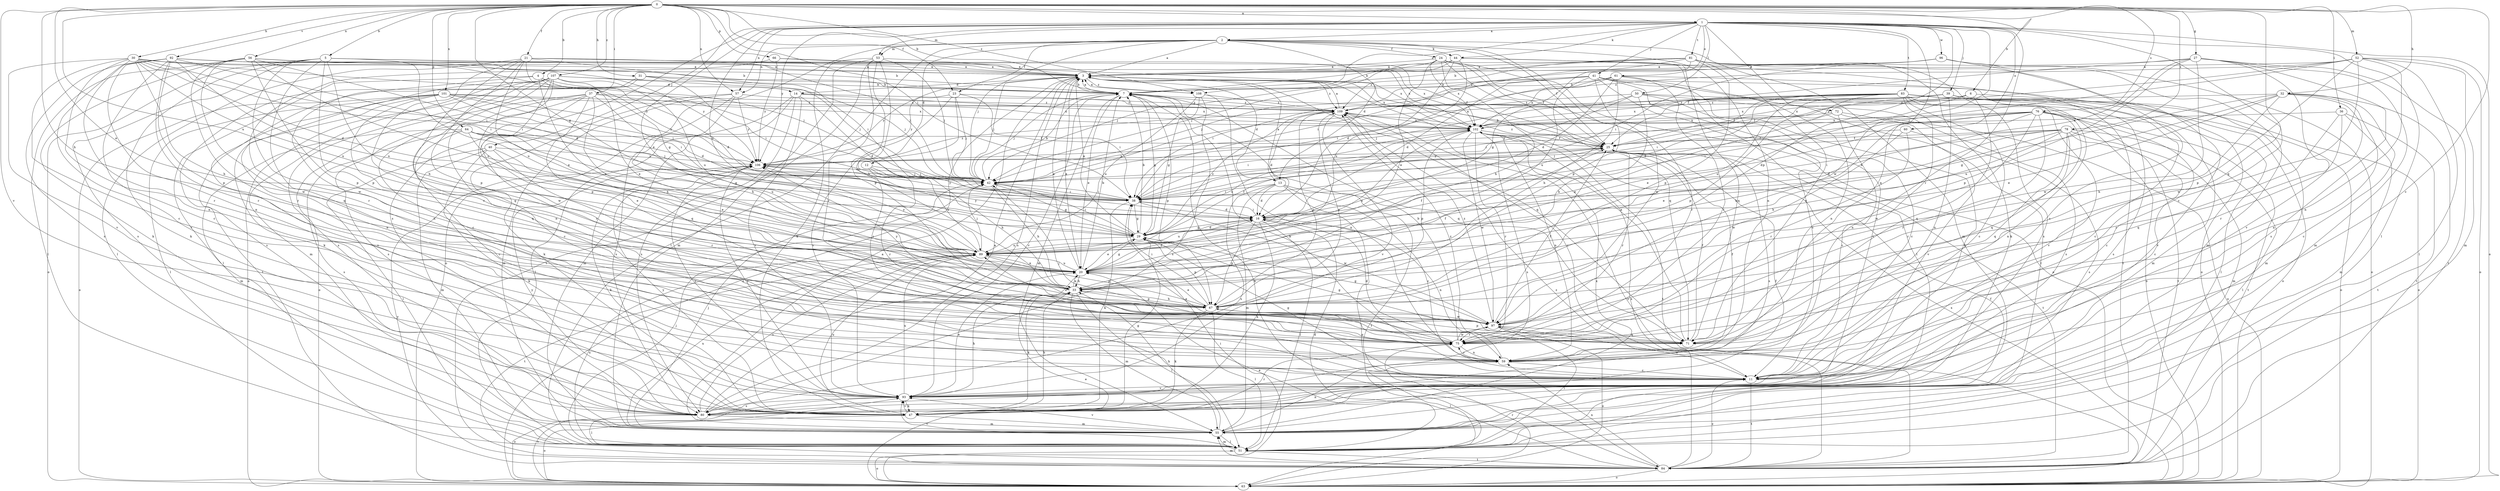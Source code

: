 strict digraph  {
0;
1;
2;
3;
4;
5;
6;
7;
11;
12;
13;
14;
16;
20;
21;
23;
24;
25;
27;
29;
30;
31;
32;
33;
36;
37;
38;
39;
40;
41;
42;
44;
47;
50;
51;
52;
53;
55;
56;
57;
59;
60;
61;
63;
64;
66;
67;
71;
72;
75;
76;
78;
80;
81;
83;
84;
89;
92;
93;
96;
97;
101;
102;
106;
107;
108;
109;
0 -> 1  [label=a];
0 -> 4  [label=b];
0 -> 5  [label=b];
0 -> 6  [label=b];
0 -> 7  [label=b];
0 -> 11  [label=c];
0 -> 20  [label=e];
0 -> 21  [label=f];
0 -> 23  [label=f];
0 -> 27  [label=g];
0 -> 29  [label=g];
0 -> 30  [label=h];
0 -> 31  [label=h];
0 -> 32  [label=h];
0 -> 33  [label=h];
0 -> 36  [label=i];
0 -> 37  [label=i];
0 -> 38  [label=i];
0 -> 52  [label=m];
0 -> 56  [label=n];
0 -> 57  [label=n];
0 -> 64  [label=p];
0 -> 66  [label=p];
0 -> 71  [label=q];
0 -> 76  [label=s];
0 -> 78  [label=s];
0 -> 89  [label=u];
0 -> 92  [label=v];
0 -> 93  [label=v];
0 -> 101  [label=x];
0 -> 107  [label=z];
0 -> 108  [label=z];
1 -> 2  [label=a];
1 -> 11  [label=c];
1 -> 20  [label=e];
1 -> 39  [label=j];
1 -> 40  [label=j];
1 -> 41  [label=j];
1 -> 44  [label=k];
1 -> 50  [label=l];
1 -> 51  [label=l];
1 -> 53  [label=m];
1 -> 57  [label=n];
1 -> 60  [label=o];
1 -> 61  [label=o];
1 -> 63  [label=o];
1 -> 67  [label=p];
1 -> 71  [label=q];
1 -> 72  [label=r];
1 -> 75  [label=r];
1 -> 80  [label=s];
1 -> 81  [label=t];
1 -> 83  [label=t];
1 -> 89  [label=u];
1 -> 96  [label=w];
1 -> 97  [label=w];
1 -> 106  [label=y];
1 -> 108  [label=z];
2 -> 3  [label=a];
2 -> 12  [label=d];
2 -> 13  [label=d];
2 -> 23  [label=f];
2 -> 24  [label=f];
2 -> 25  [label=f];
2 -> 42  [label=j];
2 -> 44  [label=k];
2 -> 51  [label=l];
2 -> 53  [label=m];
2 -> 55  [label=m];
2 -> 57  [label=n];
2 -> 59  [label=n];
2 -> 63  [label=o];
2 -> 67  [label=p];
3 -> 7  [label=b];
3 -> 13  [label=d];
3 -> 14  [label=d];
3 -> 20  [label=e];
3 -> 42  [label=j];
3 -> 63  [label=o];
3 -> 71  [label=q];
3 -> 80  [label=s];
3 -> 102  [label=x];
3 -> 106  [label=y];
3 -> 108  [label=z];
3 -> 109  [label=z];
4 -> 14  [label=d];
4 -> 16  [label=d];
4 -> 20  [label=e];
4 -> 38  [label=i];
4 -> 51  [label=l];
4 -> 84  [label=t];
5 -> 3  [label=a];
5 -> 25  [label=f];
5 -> 33  [label=h];
5 -> 47  [label=k];
5 -> 63  [label=o];
5 -> 67  [label=p];
5 -> 75  [label=r];
5 -> 80  [label=s];
5 -> 89  [label=u];
5 -> 97  [label=w];
6 -> 55  [label=m];
6 -> 71  [label=q];
6 -> 89  [label=u];
6 -> 102  [label=x];
6 -> 109  [label=z];
7 -> 3  [label=a];
7 -> 20  [label=e];
7 -> 29  [label=g];
7 -> 42  [label=j];
7 -> 55  [label=m];
7 -> 67  [label=p];
7 -> 71  [label=q];
7 -> 93  [label=v];
7 -> 109  [label=z];
11 -> 7  [label=b];
11 -> 29  [label=g];
11 -> 84  [label=t];
11 -> 93  [label=v];
11 -> 97  [label=w];
12 -> 33  [label=h];
12 -> 42  [label=j];
12 -> 75  [label=r];
12 -> 89  [label=u];
13 -> 3  [label=a];
13 -> 11  [label=c];
13 -> 16  [label=d];
13 -> 38  [label=i];
13 -> 55  [label=m];
13 -> 63  [label=o];
13 -> 80  [label=s];
13 -> 84  [label=t];
14 -> 16  [label=d];
14 -> 51  [label=l];
14 -> 55  [label=m];
14 -> 80  [label=s];
14 -> 93  [label=v];
14 -> 102  [label=x];
14 -> 109  [label=z];
16 -> 29  [label=g];
16 -> 38  [label=i];
16 -> 47  [label=k];
16 -> 51  [label=l];
16 -> 59  [label=n];
16 -> 67  [label=p];
16 -> 89  [label=u];
20 -> 3  [label=a];
20 -> 7  [label=b];
20 -> 16  [label=d];
20 -> 29  [label=g];
20 -> 33  [label=h];
20 -> 89  [label=u];
20 -> 102  [label=x];
21 -> 3  [label=a];
21 -> 20  [label=e];
21 -> 29  [label=g];
21 -> 38  [label=i];
21 -> 42  [label=j];
21 -> 51  [label=l];
21 -> 67  [label=p];
21 -> 71  [label=q];
21 -> 75  [label=r];
21 -> 102  [label=x];
23 -> 11  [label=c];
23 -> 38  [label=i];
23 -> 42  [label=j];
23 -> 93  [label=v];
23 -> 106  [label=y];
23 -> 109  [label=z];
24 -> 3  [label=a];
24 -> 20  [label=e];
24 -> 25  [label=f];
24 -> 33  [label=h];
24 -> 42  [label=j];
24 -> 51  [label=l];
24 -> 63  [label=o];
24 -> 71  [label=q];
24 -> 97  [label=w];
24 -> 102  [label=x];
25 -> 3  [label=a];
25 -> 7  [label=b];
25 -> 38  [label=i];
25 -> 75  [label=r];
25 -> 80  [label=s];
25 -> 84  [label=t];
25 -> 106  [label=y];
25 -> 109  [label=z];
27 -> 3  [label=a];
27 -> 20  [label=e];
27 -> 25  [label=f];
27 -> 55  [label=m];
27 -> 67  [label=p];
27 -> 80  [label=s];
27 -> 84  [label=t];
27 -> 93  [label=v];
27 -> 97  [label=w];
29 -> 3  [label=a];
29 -> 7  [label=b];
29 -> 16  [label=d];
29 -> 20  [label=e];
29 -> 25  [label=f];
29 -> 42  [label=j];
29 -> 67  [label=p];
29 -> 89  [label=u];
29 -> 106  [label=y];
29 -> 109  [label=z];
30 -> 3  [label=a];
30 -> 7  [label=b];
30 -> 11  [label=c];
30 -> 16  [label=d];
30 -> 33  [label=h];
30 -> 38  [label=i];
30 -> 42  [label=j];
30 -> 59  [label=n];
30 -> 75  [label=r];
30 -> 89  [label=u];
30 -> 93  [label=v];
30 -> 106  [label=y];
31 -> 7  [label=b];
31 -> 38  [label=i];
31 -> 42  [label=j];
31 -> 59  [label=n];
31 -> 80  [label=s];
32 -> 11  [label=c];
32 -> 20  [label=e];
32 -> 29  [label=g];
32 -> 33  [label=h];
32 -> 59  [label=n];
32 -> 75  [label=r];
32 -> 84  [label=t];
32 -> 89  [label=u];
32 -> 109  [label=z];
33 -> 20  [label=e];
33 -> 25  [label=f];
33 -> 47  [label=k];
33 -> 51  [label=l];
33 -> 55  [label=m];
33 -> 67  [label=p];
36 -> 55  [label=m];
36 -> 71  [label=q];
36 -> 75  [label=r];
36 -> 84  [label=t];
36 -> 102  [label=x];
37 -> 11  [label=c];
37 -> 16  [label=d];
37 -> 33  [label=h];
37 -> 63  [label=o];
37 -> 71  [label=q];
37 -> 75  [label=r];
37 -> 80  [label=s];
37 -> 102  [label=x];
37 -> 109  [label=z];
38 -> 16  [label=d];
38 -> 29  [label=g];
38 -> 42  [label=j];
38 -> 47  [label=k];
38 -> 97  [label=w];
38 -> 106  [label=y];
39 -> 11  [label=c];
39 -> 25  [label=f];
39 -> 38  [label=i];
39 -> 59  [label=n];
39 -> 63  [label=o];
39 -> 93  [label=v];
39 -> 102  [label=x];
39 -> 109  [label=z];
40 -> 20  [label=e];
40 -> 47  [label=k];
40 -> 51  [label=l];
40 -> 55  [label=m];
40 -> 75  [label=r];
40 -> 106  [label=y];
41 -> 7  [label=b];
41 -> 11  [label=c];
41 -> 16  [label=d];
41 -> 38  [label=i];
41 -> 42  [label=j];
41 -> 47  [label=k];
41 -> 51  [label=l];
41 -> 63  [label=o];
41 -> 75  [label=r];
41 -> 89  [label=u];
41 -> 93  [label=v];
42 -> 7  [label=b];
42 -> 29  [label=g];
42 -> 33  [label=h];
42 -> 38  [label=i];
42 -> 102  [label=x];
44 -> 3  [label=a];
44 -> 7  [label=b];
44 -> 16  [label=d];
44 -> 42  [label=j];
44 -> 71  [label=q];
44 -> 84  [label=t];
44 -> 89  [label=u];
47 -> 25  [label=f];
47 -> 29  [label=g];
47 -> 33  [label=h];
47 -> 55  [label=m];
47 -> 63  [label=o];
47 -> 75  [label=r];
47 -> 89  [label=u];
47 -> 93  [label=v];
47 -> 106  [label=y];
50 -> 11  [label=c];
50 -> 33  [label=h];
50 -> 38  [label=i];
50 -> 42  [label=j];
50 -> 80  [label=s];
50 -> 84  [label=t];
50 -> 109  [label=z];
51 -> 16  [label=d];
51 -> 25  [label=f];
51 -> 55  [label=m];
51 -> 63  [label=o];
51 -> 84  [label=t];
51 -> 89  [label=u];
51 -> 93  [label=v];
52 -> 3  [label=a];
52 -> 42  [label=j];
52 -> 51  [label=l];
52 -> 55  [label=m];
52 -> 59  [label=n];
52 -> 63  [label=o];
52 -> 67  [label=p];
52 -> 97  [label=w];
52 -> 106  [label=y];
52 -> 109  [label=z];
53 -> 3  [label=a];
53 -> 33  [label=h];
53 -> 42  [label=j];
53 -> 47  [label=k];
53 -> 55  [label=m];
53 -> 67  [label=p];
53 -> 75  [label=r];
53 -> 84  [label=t];
55 -> 3  [label=a];
55 -> 33  [label=h];
55 -> 42  [label=j];
55 -> 51  [label=l];
55 -> 59  [label=n];
55 -> 89  [label=u];
55 -> 93  [label=v];
55 -> 102  [label=x];
56 -> 3  [label=a];
56 -> 7  [label=b];
56 -> 16  [label=d];
56 -> 47  [label=k];
56 -> 51  [label=l];
56 -> 67  [label=p];
56 -> 75  [label=r];
56 -> 89  [label=u];
56 -> 97  [label=w];
56 -> 102  [label=x];
57 -> 33  [label=h];
57 -> 47  [label=k];
57 -> 55  [label=m];
57 -> 80  [label=s];
57 -> 106  [label=y];
57 -> 109  [label=z];
59 -> 11  [label=c];
59 -> 25  [label=f];
59 -> 51  [label=l];
59 -> 75  [label=r];
59 -> 109  [label=z];
60 -> 25  [label=f];
60 -> 75  [label=r];
60 -> 80  [label=s];
60 -> 97  [label=w];
61 -> 7  [label=b];
61 -> 16  [label=d];
61 -> 33  [label=h];
61 -> 38  [label=i];
61 -> 59  [label=n];
61 -> 63  [label=o];
61 -> 75  [label=r];
61 -> 102  [label=x];
63 -> 20  [label=e];
63 -> 38  [label=i];
63 -> 75  [label=r];
63 -> 93  [label=v];
63 -> 102  [label=x];
63 -> 109  [label=z];
64 -> 11  [label=c];
64 -> 20  [label=e];
64 -> 25  [label=f];
64 -> 29  [label=g];
64 -> 42  [label=j];
64 -> 55  [label=m];
64 -> 80  [label=s];
64 -> 89  [label=u];
66 -> 3  [label=a];
66 -> 71  [label=q];
66 -> 102  [label=x];
66 -> 106  [label=y];
67 -> 20  [label=e];
67 -> 33  [label=h];
67 -> 38  [label=i];
67 -> 47  [label=k];
67 -> 51  [label=l];
67 -> 97  [label=w];
67 -> 106  [label=y];
67 -> 109  [label=z];
71 -> 3  [label=a];
71 -> 25  [label=f];
71 -> 29  [label=g];
71 -> 67  [label=p];
72 -> 11  [label=c];
72 -> 20  [label=e];
72 -> 63  [label=o];
72 -> 93  [label=v];
72 -> 102  [label=x];
75 -> 7  [label=b];
75 -> 16  [label=d];
75 -> 42  [label=j];
75 -> 59  [label=n];
75 -> 97  [label=w];
76 -> 11  [label=c];
76 -> 16  [label=d];
76 -> 33  [label=h];
76 -> 38  [label=i];
76 -> 59  [label=n];
76 -> 71  [label=q];
76 -> 75  [label=r];
76 -> 84  [label=t];
76 -> 97  [label=w];
76 -> 102  [label=x];
76 -> 106  [label=y];
78 -> 11  [label=c];
78 -> 16  [label=d];
78 -> 20  [label=e];
78 -> 25  [label=f];
78 -> 33  [label=h];
78 -> 38  [label=i];
78 -> 42  [label=j];
78 -> 51  [label=l];
78 -> 55  [label=m];
78 -> 71  [label=q];
78 -> 75  [label=r];
80 -> 3  [label=a];
80 -> 51  [label=l];
80 -> 55  [label=m];
80 -> 89  [label=u];
80 -> 106  [label=y];
81 -> 3  [label=a];
81 -> 7  [label=b];
81 -> 29  [label=g];
81 -> 38  [label=i];
81 -> 47  [label=k];
81 -> 63  [label=o];
81 -> 67  [label=p];
81 -> 71  [label=q];
81 -> 80  [label=s];
81 -> 109  [label=z];
83 -> 11  [label=c];
83 -> 16  [label=d];
83 -> 20  [label=e];
83 -> 25  [label=f];
83 -> 42  [label=j];
83 -> 51  [label=l];
83 -> 55  [label=m];
83 -> 59  [label=n];
83 -> 63  [label=o];
83 -> 67  [label=p];
83 -> 80  [label=s];
83 -> 93  [label=v];
83 -> 102  [label=x];
83 -> 109  [label=z];
84 -> 7  [label=b];
84 -> 11  [label=c];
84 -> 20  [label=e];
84 -> 42  [label=j];
84 -> 55  [label=m];
84 -> 59  [label=n];
84 -> 63  [label=o];
84 -> 102  [label=x];
84 -> 106  [label=y];
84 -> 109  [label=z];
89 -> 20  [label=e];
89 -> 25  [label=f];
89 -> 42  [label=j];
89 -> 67  [label=p];
89 -> 84  [label=t];
89 -> 106  [label=y];
92 -> 3  [label=a];
92 -> 11  [label=c];
92 -> 38  [label=i];
92 -> 42  [label=j];
92 -> 59  [label=n];
92 -> 67  [label=p];
92 -> 75  [label=r];
92 -> 80  [label=s];
92 -> 89  [label=u];
92 -> 93  [label=v];
92 -> 106  [label=y];
93 -> 20  [label=e];
93 -> 33  [label=h];
93 -> 47  [label=k];
93 -> 63  [label=o];
93 -> 80  [label=s];
93 -> 89  [label=u];
93 -> 106  [label=y];
96 -> 3  [label=a];
96 -> 11  [label=c];
96 -> 38  [label=i];
96 -> 55  [label=m];
96 -> 63  [label=o];
96 -> 109  [label=z];
97 -> 20  [label=e];
97 -> 25  [label=f];
97 -> 29  [label=g];
97 -> 51  [label=l];
97 -> 63  [label=o];
97 -> 71  [label=q];
97 -> 75  [label=r];
97 -> 89  [label=u];
97 -> 109  [label=z];
101 -> 38  [label=i];
101 -> 42  [label=j];
101 -> 51  [label=l];
101 -> 59  [label=n];
101 -> 63  [label=o];
101 -> 71  [label=q];
101 -> 93  [label=v];
101 -> 102  [label=x];
101 -> 106  [label=y];
101 -> 109  [label=z];
102 -> 25  [label=f];
102 -> 38  [label=i];
102 -> 59  [label=n];
102 -> 67  [label=p];
102 -> 75  [label=r];
102 -> 80  [label=s];
102 -> 84  [label=t];
102 -> 89  [label=u];
102 -> 97  [label=w];
106 -> 42  [label=j];
106 -> 47  [label=k];
106 -> 93  [label=v];
106 -> 109  [label=z];
107 -> 7  [label=b];
107 -> 11  [label=c];
107 -> 20  [label=e];
107 -> 42  [label=j];
107 -> 47  [label=k];
107 -> 55  [label=m];
107 -> 59  [label=n];
107 -> 63  [label=o];
107 -> 67  [label=p];
107 -> 80  [label=s];
107 -> 89  [label=u];
107 -> 97  [label=w];
108 -> 3  [label=a];
108 -> 29  [label=g];
108 -> 59  [label=n];
108 -> 80  [label=s];
108 -> 89  [label=u];
108 -> 109  [label=z];
109 -> 3  [label=a];
109 -> 11  [label=c];
109 -> 16  [label=d];
109 -> 67  [label=p];
109 -> 93  [label=v];
109 -> 102  [label=x];
}
